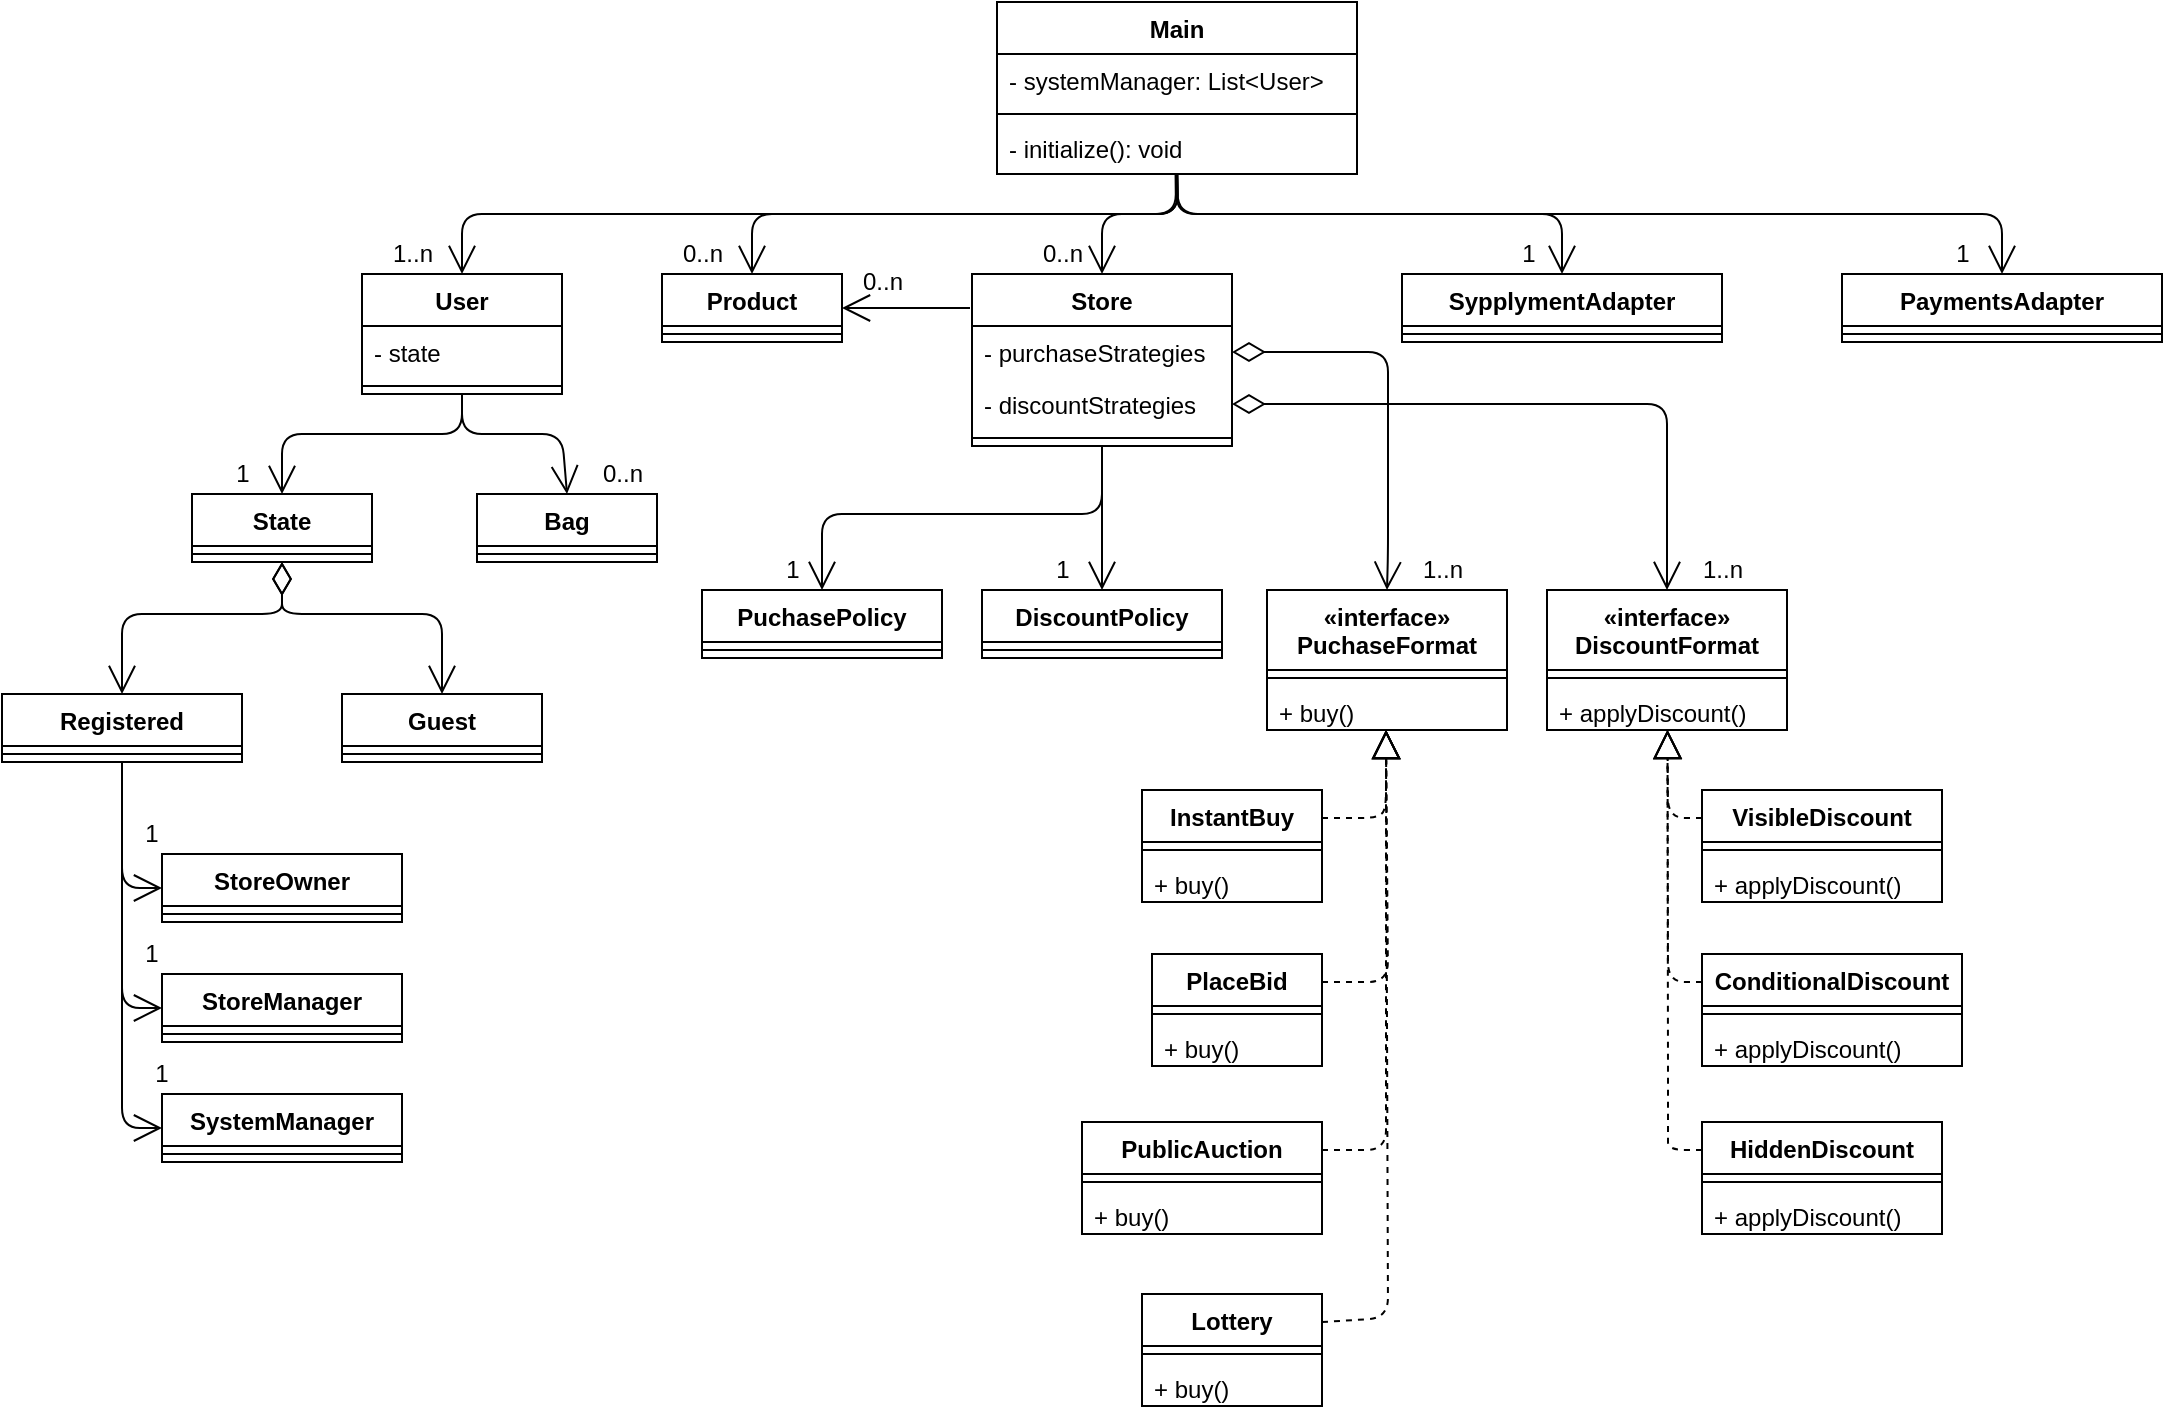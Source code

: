 <mxfile version="14.4.2" type="device"><diagram id="RefZyHLw1zsKc77F1APH" name="Page-1"><mxGraphModel dx="1296" dy="548" grid="1" gridSize="10" guides="1" tooltips="1" connect="1" arrows="1" fold="1" page="1" pageScale="1" pageWidth="850" pageHeight="1100" math="0" shadow="0"><root><mxCell id="0"/><mxCell id="1" parent="0"/><mxCell id="fxyR44luEnfHomacXjEl-21" value="Bag" style="swimlane;fontStyle=1;align=center;verticalAlign=top;childLayout=stackLayout;horizontal=1;startSize=26;horizontalStack=0;resizeParent=1;resizeLast=0;collapsible=1;marginBottom=0;rounded=0;shadow=0;strokeWidth=1;" vertex="1" parent="1"><mxGeometry x="267.5" y="276" width="90" height="34" as="geometry"><mxRectangle x="340" y="380" width="170" height="26" as="alternateBounds"/></mxGeometry></mxCell><mxCell id="fxyR44luEnfHomacXjEl-23" value="" style="line;html=1;strokeWidth=1;align=left;verticalAlign=middle;spacingTop=-1;spacingLeft=3;spacingRight=3;rotatable=0;labelPosition=right;points=[];portConstraint=eastwest;" vertex="1" parent="fxyR44luEnfHomacXjEl-21"><mxGeometry y="26" width="90" height="8" as="geometry"/></mxCell><mxCell id="fxyR44luEnfHomacXjEl-24" value="Main" style="swimlane;fontStyle=1;align=center;verticalAlign=top;childLayout=stackLayout;horizontal=1;startSize=26;horizontalStack=0;resizeParent=1;resizeParentMax=0;resizeLast=0;collapsible=1;marginBottom=0;" vertex="1" parent="1"><mxGeometry x="527.5" y="30" width="180" height="86" as="geometry"/></mxCell><mxCell id="fxyR44luEnfHomacXjEl-25" value="- systemManager: List&lt;User&gt;" style="text;strokeColor=none;fillColor=none;align=left;verticalAlign=top;spacingLeft=4;spacingRight=4;overflow=hidden;rotatable=0;points=[[0,0.5],[1,0.5]];portConstraint=eastwest;" vertex="1" parent="fxyR44luEnfHomacXjEl-24"><mxGeometry y="26" width="180" height="26" as="geometry"/></mxCell><mxCell id="fxyR44luEnfHomacXjEl-26" value="" style="line;strokeWidth=1;fillColor=none;align=left;verticalAlign=middle;spacingTop=-1;spacingLeft=3;spacingRight=3;rotatable=0;labelPosition=right;points=[];portConstraint=eastwest;" vertex="1" parent="fxyR44luEnfHomacXjEl-24"><mxGeometry y="52" width="180" height="8" as="geometry"/></mxCell><mxCell id="fxyR44luEnfHomacXjEl-27" value="- initialize(): void" style="text;strokeColor=none;fillColor=none;align=left;verticalAlign=top;spacingLeft=4;spacingRight=4;overflow=hidden;rotatable=0;points=[[0,0.5],[1,0.5]];portConstraint=eastwest;" vertex="1" parent="fxyR44luEnfHomacXjEl-24"><mxGeometry y="60" width="180" height="26" as="geometry"/></mxCell><mxCell id="fxyR44luEnfHomacXjEl-28" value="SypplymentAdapter" style="swimlane;fontStyle=1;align=center;verticalAlign=top;childLayout=stackLayout;horizontal=1;startSize=26;horizontalStack=0;resizeParent=1;resizeParentMax=0;resizeLast=0;collapsible=1;marginBottom=0;" vertex="1" parent="1"><mxGeometry x="730" y="166" width="160" height="34" as="geometry"/></mxCell><mxCell id="fxyR44luEnfHomacXjEl-29" value="" style="line;strokeWidth=1;fillColor=none;align=left;verticalAlign=middle;spacingTop=-1;spacingLeft=3;spacingRight=3;rotatable=0;labelPosition=right;points=[];portConstraint=eastwest;" vertex="1" parent="fxyR44luEnfHomacXjEl-28"><mxGeometry y="26" width="160" height="8" as="geometry"/></mxCell><mxCell id="fxyR44luEnfHomacXjEl-30" value="PaymentsAdapter" style="swimlane;fontStyle=1;align=center;verticalAlign=top;childLayout=stackLayout;horizontal=1;startSize=26;horizontalStack=0;resizeParent=1;resizeParentMax=0;resizeLast=0;collapsible=1;marginBottom=0;" vertex="1" parent="1"><mxGeometry x="950" y="166" width="160" height="34" as="geometry"/></mxCell><mxCell id="fxyR44luEnfHomacXjEl-31" value="" style="line;strokeWidth=1;fillColor=none;align=left;verticalAlign=middle;spacingTop=-1;spacingLeft=3;spacingRight=3;rotatable=0;labelPosition=right;points=[];portConstraint=eastwest;" vertex="1" parent="fxyR44luEnfHomacXjEl-30"><mxGeometry y="26" width="160" height="8" as="geometry"/></mxCell><mxCell id="fxyR44luEnfHomacXjEl-32" value="" style="endArrow=open;endFill=1;endSize=12;html=1;exitX=0.5;exitY=1;exitDx=0;exitDy=0;entryX=0.5;entryY=0;entryDx=0;entryDy=0;exitPerimeter=0;" edge="1" parent="1" source="fxyR44luEnfHomacXjEl-27" target="fxyR44luEnfHomacXjEl-30"><mxGeometry width="160" relative="1" as="geometry"><mxPoint x="400" y="-54" as="sourcePoint"/><mxPoint x="560" y="-54" as="targetPoint"/><Array as="points"><mxPoint x="618" y="136"/><mxPoint x="740" y="136"/><mxPoint x="1030" y="136"/></Array></mxGeometry></mxCell><mxCell id="fxyR44luEnfHomacXjEl-36" value="" style="endArrow=open;endFill=1;endSize=12;html=1;entryX=0.5;entryY=0;entryDx=0;entryDy=0;exitX=0.501;exitY=1.005;exitDx=0;exitDy=0;exitPerimeter=0;" edge="1" parent="1" source="fxyR44luEnfHomacXjEl-27" target="fxyR44luEnfHomacXjEl-50"><mxGeometry width="160" relative="1" as="geometry"><mxPoint x="320" y="96" as="sourcePoint"/><mxPoint x="130" y="166" as="targetPoint"/><Array as="points"><mxPoint x="618" y="136"/><mxPoint x="430" y="136"/><mxPoint x="260" y="136"/></Array></mxGeometry></mxCell><mxCell id="fxyR44luEnfHomacXjEl-37" value="1..n" style="text;html=1;align=center;verticalAlign=middle;resizable=0;points=[];autosize=1;" vertex="1" parent="1"><mxGeometry x="215" y="146" width="40" height="20" as="geometry"/></mxCell><mxCell id="fxyR44luEnfHomacXjEl-38" value="0..n" style="text;html=1;align=center;verticalAlign=middle;resizable=0;points=[];autosize=1;" vertex="1" parent="1"><mxGeometry x="450" y="160" width="40" height="20" as="geometry"/></mxCell><mxCell id="fxyR44luEnfHomacXjEl-39" value="" style="endArrow=open;endFill=1;endSize=12;html=1;exitX=0.5;exitY=1;exitDx=0;exitDy=0;entryX=0.5;entryY=0;entryDx=0;entryDy=0;" edge="1" parent="1" source="fxyR44luEnfHomacXjEl-50" target="fxyR44luEnfHomacXjEl-21"><mxGeometry width="160" relative="1" as="geometry"><mxPoint x="130" y="206" as="sourcePoint"/><mxPoint x="290" y="306" as="targetPoint"/><Array as="points"><mxPoint x="260" y="246"/><mxPoint x="310" y="246"/></Array></mxGeometry></mxCell><mxCell id="fxyR44luEnfHomacXjEl-42" value="0..n" style="text;html=1;align=center;verticalAlign=middle;resizable=0;points=[];autosize=1;" vertex="1" parent="1"><mxGeometry x="360" y="146" width="40" height="20" as="geometry"/></mxCell><mxCell id="fxyR44luEnfHomacXjEl-43" value="0..n" style="text;html=1;align=center;verticalAlign=middle;resizable=0;points=[];autosize=1;" vertex="1" parent="1"><mxGeometry x="320" y="256" width="40" height="20" as="geometry"/></mxCell><mxCell id="fxyR44luEnfHomacXjEl-45" value="0..n" style="text;html=1;align=center;verticalAlign=middle;resizable=0;points=[];autosize=1;" vertex="1" parent="1"><mxGeometry x="540" y="146" width="40" height="20" as="geometry"/></mxCell><mxCell id="fxyR44luEnfHomacXjEl-50" value="User" style="swimlane;fontStyle=1;align=center;verticalAlign=top;childLayout=stackLayout;horizontal=1;startSize=26;horizontalStack=0;resizeParent=1;resizeParentMax=0;resizeLast=0;collapsible=1;marginBottom=0;" vertex="1" parent="1"><mxGeometry x="210" y="166" width="100" height="60" as="geometry"/></mxCell><mxCell id="fxyR44luEnfHomacXjEl-56" value="- state" style="text;align=left;verticalAlign=top;spacingLeft=4;spacingRight=4;overflow=hidden;rotatable=0;points=[[0,0.5],[1,0.5]];portConstraint=eastwest;" vertex="1" parent="fxyR44luEnfHomacXjEl-50"><mxGeometry y="26" width="100" height="26" as="geometry"/></mxCell><mxCell id="fxyR44luEnfHomacXjEl-51" value="" style="line;strokeWidth=1;fillColor=none;align=left;verticalAlign=middle;spacingTop=-1;spacingLeft=3;spacingRight=3;rotatable=0;labelPosition=right;points=[];portConstraint=eastwest;" vertex="1" parent="fxyR44luEnfHomacXjEl-50"><mxGeometry y="52" width="100" height="8" as="geometry"/></mxCell><mxCell id="fxyR44luEnfHomacXjEl-54" value="Registered" style="swimlane;fontStyle=1;align=center;verticalAlign=top;childLayout=stackLayout;horizontal=1;startSize=26;horizontalStack=0;resizeParent=1;resizeParentMax=0;resizeLast=0;collapsible=1;marginBottom=0;" vertex="1" parent="1"><mxGeometry x="30" y="376" width="120" height="34" as="geometry"/></mxCell><mxCell id="fxyR44luEnfHomacXjEl-55" value="" style="line;strokeWidth=1;fillColor=none;align=left;verticalAlign=middle;spacingTop=-1;spacingLeft=3;spacingRight=3;rotatable=0;labelPosition=right;points=[];portConstraint=eastwest;" vertex="1" parent="fxyR44luEnfHomacXjEl-54"><mxGeometry y="26" width="120" height="8" as="geometry"/></mxCell><mxCell id="fxyR44luEnfHomacXjEl-57" value="State" style="swimlane;fontStyle=1;align=center;verticalAlign=top;childLayout=stackLayout;horizontal=1;startSize=26;horizontalStack=0;resizeParent=1;resizeParentMax=0;resizeLast=0;collapsible=1;marginBottom=0;" vertex="1" parent="1"><mxGeometry x="125" y="276" width="90" height="34" as="geometry"/></mxCell><mxCell id="fxyR44luEnfHomacXjEl-58" value="" style="line;strokeWidth=1;fillColor=none;align=left;verticalAlign=middle;spacingTop=-1;spacingLeft=3;spacingRight=3;rotatable=0;labelPosition=right;points=[];portConstraint=eastwest;" vertex="1" parent="fxyR44luEnfHomacXjEl-57"><mxGeometry y="26" width="90" height="8" as="geometry"/></mxCell><mxCell id="fxyR44luEnfHomacXjEl-59" value="Guest" style="swimlane;fontStyle=1;align=center;verticalAlign=top;childLayout=stackLayout;horizontal=1;startSize=26;horizontalStack=0;resizeParent=1;resizeParentMax=0;resizeLast=0;collapsible=1;marginBottom=0;" vertex="1" parent="1"><mxGeometry x="200" y="376" width="100" height="34" as="geometry"/></mxCell><mxCell id="fxyR44luEnfHomacXjEl-60" value="" style="line;strokeWidth=1;fillColor=none;align=left;verticalAlign=middle;spacingTop=-1;spacingLeft=3;spacingRight=3;rotatable=0;labelPosition=right;points=[];portConstraint=eastwest;" vertex="1" parent="fxyR44luEnfHomacXjEl-59"><mxGeometry y="26" width="100" height="8" as="geometry"/></mxCell><mxCell id="fxyR44luEnfHomacXjEl-61" value="" style="endArrow=open;html=1;endSize=12;startArrow=diamondThin;startSize=14;startFill=0;edgeStyle=orthogonalEdgeStyle;align=left;verticalAlign=bottom;exitX=0.5;exitY=1;exitDx=0;exitDy=0;entryX=0.5;entryY=0;entryDx=0;entryDy=0;" edge="1" parent="1" source="fxyR44luEnfHomacXjEl-57" target="fxyR44luEnfHomacXjEl-59"><mxGeometry x="-0.647" y="-100" relative="1" as="geometry"><mxPoint x="130" y="336" as="sourcePoint"/><mxPoint x="290" y="336" as="targetPoint"/><Array as="points"><mxPoint x="170" y="336"/><mxPoint x="250" y="336"/></Array><mxPoint as="offset"/></mxGeometry></mxCell><mxCell id="fxyR44luEnfHomacXjEl-62" value="" style="endArrow=open;html=1;endSize=12;startArrow=diamondThin;startSize=14;startFill=0;edgeStyle=orthogonalEdgeStyle;align=left;verticalAlign=bottom;exitX=0.5;exitY=1;exitDx=0;exitDy=0;entryX=0.5;entryY=0;entryDx=0;entryDy=0;" edge="1" parent="1" source="fxyR44luEnfHomacXjEl-57" target="fxyR44luEnfHomacXjEl-54"><mxGeometry x="-1" y="3" relative="1" as="geometry"><mxPoint x="-10" y="336" as="sourcePoint"/><mxPoint x="150" y="336" as="targetPoint"/><Array as="points"><mxPoint x="170" y="336"/><mxPoint x="90" y="336"/></Array></mxGeometry></mxCell><mxCell id="fxyR44luEnfHomacXjEl-63" value="StoreOwner" style="swimlane;fontStyle=1;align=center;verticalAlign=top;childLayout=stackLayout;horizontal=1;startSize=26;horizontalStack=0;resizeParent=1;resizeParentMax=0;resizeLast=0;collapsible=1;marginBottom=0;" vertex="1" parent="1"><mxGeometry x="110" y="456" width="120" height="34" as="geometry"/></mxCell><mxCell id="fxyR44luEnfHomacXjEl-64" value="" style="line;strokeWidth=1;fillColor=none;align=left;verticalAlign=middle;spacingTop=-1;spacingLeft=3;spacingRight=3;rotatable=0;labelPosition=right;points=[];portConstraint=eastwest;" vertex="1" parent="fxyR44luEnfHomacXjEl-63"><mxGeometry y="26" width="120" height="8" as="geometry"/></mxCell><mxCell id="fxyR44luEnfHomacXjEl-65" value="StoreManager" style="swimlane;fontStyle=1;align=center;verticalAlign=top;childLayout=stackLayout;horizontal=1;startSize=26;horizontalStack=0;resizeParent=1;resizeParentMax=0;resizeLast=0;collapsible=1;marginBottom=0;" vertex="1" parent="1"><mxGeometry x="110" y="516" width="120" height="34" as="geometry"/></mxCell><mxCell id="fxyR44luEnfHomacXjEl-66" value="" style="line;strokeWidth=1;fillColor=none;align=left;verticalAlign=middle;spacingTop=-1;spacingLeft=3;spacingRight=3;rotatable=0;labelPosition=right;points=[];portConstraint=eastwest;" vertex="1" parent="fxyR44luEnfHomacXjEl-65"><mxGeometry y="26" width="120" height="8" as="geometry"/></mxCell><mxCell id="fxyR44luEnfHomacXjEl-67" value="" style="endArrow=open;endFill=1;endSize=12;html=1;exitX=0.5;exitY=1;exitDx=0;exitDy=0;entryX=0;entryY=0.5;entryDx=0;entryDy=0;" edge="1" parent="1" source="fxyR44luEnfHomacXjEl-54" target="fxyR44luEnfHomacXjEl-63"><mxGeometry width="160" relative="1" as="geometry"><mxPoint x="-60" y="296" as="sourcePoint"/><mxPoint y="306" as="targetPoint"/><Array as="points"><mxPoint x="90" y="473"/></Array></mxGeometry></mxCell><mxCell id="fxyR44luEnfHomacXjEl-68" value="" style="endArrow=open;endFill=1;endSize=12;html=1;exitX=0.5;exitY=1;exitDx=0;exitDy=0;entryX=0;entryY=0.5;entryDx=0;entryDy=0;" edge="1" parent="1" source="fxyR44luEnfHomacXjEl-54" target="fxyR44luEnfHomacXjEl-65"><mxGeometry width="160" relative="1" as="geometry"><mxPoint x="30" y="506" as="sourcePoint"/><mxPoint x="190" y="506" as="targetPoint"/><Array as="points"><mxPoint x="90" y="533"/></Array></mxGeometry></mxCell><mxCell id="fxyR44luEnfHomacXjEl-70" value="1" style="text;html=1;strokeColor=none;fillColor=none;align=center;verticalAlign=middle;whiteSpace=wrap;rounded=0;" vertex="1" parent="1"><mxGeometry x="85" y="436" width="40" height="20" as="geometry"/></mxCell><mxCell id="fxyR44luEnfHomacXjEl-72" value="" style="endArrow=open;endFill=1;endSize=12;html=1;exitX=0.5;exitY=1;exitDx=0;exitDy=0;entryX=0.5;entryY=0;entryDx=0;entryDy=0;" edge="1" parent="1" source="fxyR44luEnfHomacXjEl-50" target="fxyR44luEnfHomacXjEl-57"><mxGeometry width="160" relative="1" as="geometry"><mxPoint x="230" y="206" as="sourcePoint"/><mxPoint x="445" y="236" as="targetPoint"/><Array as="points"><mxPoint x="260" y="246"/><mxPoint x="170" y="246"/></Array></mxGeometry></mxCell><mxCell id="fxyR44luEnfHomacXjEl-73" value="1" style="text;html=1;align=center;verticalAlign=middle;resizable=0;points=[];autosize=1;" vertex="1" parent="1"><mxGeometry x="140" y="256" width="20" height="20" as="geometry"/></mxCell><mxCell id="fxyR44luEnfHomacXjEl-74" value="SystemManager" style="swimlane;fontStyle=1;align=center;verticalAlign=top;childLayout=stackLayout;horizontal=1;startSize=26;horizontalStack=0;resizeParent=1;resizeParentMax=0;resizeLast=0;collapsible=1;marginBottom=0;" vertex="1" parent="1"><mxGeometry x="110" y="576" width="120" height="34" as="geometry"/></mxCell><mxCell id="fxyR44luEnfHomacXjEl-75" value="" style="line;strokeWidth=1;fillColor=none;align=left;verticalAlign=middle;spacingTop=-1;spacingLeft=3;spacingRight=3;rotatable=0;labelPosition=right;points=[];portConstraint=eastwest;" vertex="1" parent="fxyR44luEnfHomacXjEl-74"><mxGeometry y="26" width="120" height="8" as="geometry"/></mxCell><mxCell id="fxyR44luEnfHomacXjEl-76" value="" style="endArrow=open;endFill=1;endSize=12;html=1;entryX=0;entryY=0.5;entryDx=0;entryDy=0;exitX=0.5;exitY=1;exitDx=0;exitDy=0;" edge="1" parent="1" source="fxyR44luEnfHomacXjEl-54" target="fxyR44luEnfHomacXjEl-74"><mxGeometry width="160" relative="1" as="geometry"><mxPoint x="40" y="446" as="sourcePoint"/><mxPoint x="120" y="543" as="targetPoint"/><Array as="points"><mxPoint x="90" y="593"/></Array></mxGeometry></mxCell><mxCell id="fxyR44luEnfHomacXjEl-77" value="1" style="text;html=1;strokeColor=none;fillColor=none;align=center;verticalAlign=middle;whiteSpace=wrap;rounded=0;" vertex="1" parent="1"><mxGeometry x="90" y="556" width="40" height="20" as="geometry"/></mxCell><mxCell id="fxyR44luEnfHomacXjEl-78" value="Store" style="swimlane;fontStyle=1;align=center;verticalAlign=top;childLayout=stackLayout;horizontal=1;startSize=26;horizontalStack=0;resizeParent=1;resizeLast=0;collapsible=1;marginBottom=0;rounded=0;shadow=0;strokeWidth=1;" vertex="1" parent="1"><mxGeometry x="515" y="166" width="130" height="86" as="geometry"><mxRectangle x="340" y="380" width="170" height="26" as="alternateBounds"/></mxGeometry></mxCell><mxCell id="fxyR44luEnfHomacXjEl-94" value="- purchaseStrategies" style="text;align=left;verticalAlign=top;spacingLeft=4;spacingRight=4;overflow=hidden;rotatable=0;points=[[0,0.5],[1,0.5]];portConstraint=eastwest;" vertex="1" parent="fxyR44luEnfHomacXjEl-78"><mxGeometry y="26" width="130" height="26" as="geometry"/></mxCell><mxCell id="fxyR44luEnfHomacXjEl-130" value="- discountStrategies" style="text;align=left;verticalAlign=top;spacingLeft=4;spacingRight=4;overflow=hidden;rotatable=0;points=[[0,0.5],[1,0.5]];portConstraint=eastwest;" vertex="1" parent="fxyR44luEnfHomacXjEl-78"><mxGeometry y="52" width="130" height="26" as="geometry"/></mxCell><mxCell id="fxyR44luEnfHomacXjEl-79" value="" style="line;html=1;strokeWidth=1;align=left;verticalAlign=middle;spacingTop=-1;spacingLeft=3;spacingRight=3;rotatable=0;labelPosition=right;points=[];portConstraint=eastwest;" vertex="1" parent="fxyR44luEnfHomacXjEl-78"><mxGeometry y="78" width="130" height="8" as="geometry"/></mxCell><mxCell id="fxyR44luEnfHomacXjEl-80" value="" style="endArrow=open;endFill=1;endSize=12;html=1;entryX=0.5;entryY=0;entryDx=0;entryDy=0;exitX=0.496;exitY=1.002;exitDx=0;exitDy=0;exitPerimeter=0;" edge="1" parent="1" source="fxyR44luEnfHomacXjEl-27" target="fxyR44luEnfHomacXjEl-83"><mxGeometry width="160" relative="1" as="geometry"><mxPoint x="380" y="9" as="sourcePoint"/><mxPoint x="640" y="396" as="targetPoint"/><Array as="points"><mxPoint x="617" y="136"/><mxPoint x="405" y="136"/></Array></mxGeometry></mxCell><mxCell id="fxyR44luEnfHomacXjEl-83" value="Product" style="swimlane;fontStyle=1;align=center;verticalAlign=top;childLayout=stackLayout;horizontal=1;startSize=26;horizontalStack=0;resizeParent=1;resizeLast=0;collapsible=1;marginBottom=0;rounded=0;shadow=0;strokeWidth=1;" vertex="1" parent="1"><mxGeometry x="360" y="166" width="90" height="34" as="geometry"><mxRectangle x="340" y="380" width="170" height="26" as="alternateBounds"/></mxGeometry></mxCell><mxCell id="fxyR44luEnfHomacXjEl-84" value="" style="line;html=1;strokeWidth=1;align=left;verticalAlign=middle;spacingTop=-1;spacingLeft=3;spacingRight=3;rotatable=0;labelPosition=right;points=[];portConstraint=eastwest;" vertex="1" parent="fxyR44luEnfHomacXjEl-83"><mxGeometry y="26" width="90" height="8" as="geometry"/></mxCell><mxCell id="fxyR44luEnfHomacXjEl-41" value="" style="endArrow=open;endFill=1;endSize=12;html=1;entryX=1;entryY=0.5;entryDx=0;entryDy=0;" edge="1" parent="1" target="fxyR44luEnfHomacXjEl-83"><mxGeometry width="160" relative="1" as="geometry"><mxPoint x="514" y="183" as="sourcePoint"/><mxPoint x="470" y="183" as="targetPoint"/></mxGeometry></mxCell><mxCell id="fxyR44luEnfHomacXjEl-85" value="«interface»&#10;PuchaseFormat" style="swimlane;fontStyle=1;align=center;verticalAlign=top;childLayout=stackLayout;horizontal=1;startSize=40;horizontalStack=0;resizeParent=1;resizeLast=0;collapsible=1;marginBottom=0;rounded=0;shadow=0;strokeWidth=1;" vertex="1" parent="1"><mxGeometry x="662.5" y="324" width="120" height="70" as="geometry"><mxRectangle x="340" y="380" width="170" height="26" as="alternateBounds"/></mxGeometry></mxCell><mxCell id="fxyR44luEnfHomacXjEl-86" value="" style="line;html=1;strokeWidth=1;align=left;verticalAlign=middle;spacingTop=-1;spacingLeft=3;spacingRight=3;rotatable=0;labelPosition=right;points=[];portConstraint=eastwest;" vertex="1" parent="fxyR44luEnfHomacXjEl-85"><mxGeometry y="40" width="120" height="8" as="geometry"/></mxCell><mxCell id="fxyR44luEnfHomacXjEl-104" value="+ buy()" style="text;align=left;verticalAlign=top;spacingLeft=4;spacingRight=4;overflow=hidden;rotatable=0;points=[[0,0.5],[1,0.5]];portConstraint=eastwest;" vertex="1" parent="fxyR44luEnfHomacXjEl-85"><mxGeometry y="48" width="120" height="22" as="geometry"/></mxCell><mxCell id="fxyR44luEnfHomacXjEl-87" value="PuchasePolicy" style="swimlane;fontStyle=1;align=center;verticalAlign=top;childLayout=stackLayout;horizontal=1;startSize=26;horizontalStack=0;resizeParent=1;resizeLast=0;collapsible=1;marginBottom=0;rounded=0;shadow=0;strokeWidth=1;" vertex="1" parent="1"><mxGeometry x="380" y="324" width="120" height="34" as="geometry"><mxRectangle x="340" y="380" width="170" height="26" as="alternateBounds"/></mxGeometry></mxCell><mxCell id="fxyR44luEnfHomacXjEl-88" value="" style="line;html=1;strokeWidth=1;align=left;verticalAlign=middle;spacingTop=-1;spacingLeft=3;spacingRight=3;rotatable=0;labelPosition=right;points=[];portConstraint=eastwest;" vertex="1" parent="fxyR44luEnfHomacXjEl-87"><mxGeometry y="26" width="120" height="8" as="geometry"/></mxCell><mxCell id="fxyR44luEnfHomacXjEl-89" value="DiscountPolicy" style="swimlane;fontStyle=1;align=center;verticalAlign=top;childLayout=stackLayout;horizontal=1;startSize=26;horizontalStack=0;resizeParent=1;resizeLast=0;collapsible=1;marginBottom=0;rounded=0;shadow=0;strokeWidth=1;" vertex="1" parent="1"><mxGeometry x="520" y="324" width="120" height="34" as="geometry"><mxRectangle x="340" y="380" width="170" height="26" as="alternateBounds"/></mxGeometry></mxCell><mxCell id="fxyR44luEnfHomacXjEl-90" value="" style="line;html=1;strokeWidth=1;align=left;verticalAlign=middle;spacingTop=-1;spacingLeft=3;spacingRight=3;rotatable=0;labelPosition=right;points=[];portConstraint=eastwest;" vertex="1" parent="fxyR44luEnfHomacXjEl-89"><mxGeometry y="26" width="120" height="8" as="geometry"/></mxCell><mxCell id="fxyR44luEnfHomacXjEl-91" value="«interface»&#10;DiscountFormat" style="swimlane;fontStyle=1;align=center;verticalAlign=top;childLayout=stackLayout;horizontal=1;startSize=40;horizontalStack=0;resizeParent=1;resizeLast=0;collapsible=1;marginBottom=0;rounded=0;shadow=0;strokeWidth=1;" vertex="1" parent="1"><mxGeometry x="802.5" y="324" width="120" height="70" as="geometry"><mxRectangle x="340" y="380" width="170" height="26" as="alternateBounds"/></mxGeometry></mxCell><mxCell id="fxyR44luEnfHomacXjEl-92" value="" style="line;html=1;strokeWidth=1;align=left;verticalAlign=middle;spacingTop=-1;spacingLeft=3;spacingRight=3;rotatable=0;labelPosition=right;points=[];portConstraint=eastwest;" vertex="1" parent="fxyR44luEnfHomacXjEl-91"><mxGeometry y="40" width="120" height="8" as="geometry"/></mxCell><mxCell id="fxyR44luEnfHomacXjEl-109" value="+ applyDiscount()" style="text;align=left;verticalAlign=top;spacingLeft=4;spacingRight=4;overflow=hidden;rotatable=0;points=[[0,0.5],[1,0.5]];portConstraint=eastwest;" vertex="1" parent="fxyR44luEnfHomacXjEl-91"><mxGeometry y="48" width="120" height="22" as="geometry"/></mxCell><mxCell id="fxyR44luEnfHomacXjEl-96" value="PublicAuction" style="swimlane;fontStyle=1;align=center;verticalAlign=top;childLayout=stackLayout;horizontal=1;startSize=26;horizontalStack=0;resizeParent=1;resizeLast=0;collapsible=1;marginBottom=0;rounded=0;shadow=0;strokeWidth=1;" vertex="1" parent="1"><mxGeometry x="570" y="590" width="120" height="56" as="geometry"><mxRectangle x="340" y="380" width="170" height="26" as="alternateBounds"/></mxGeometry></mxCell><mxCell id="fxyR44luEnfHomacXjEl-97" value="" style="line;html=1;strokeWidth=1;align=left;verticalAlign=middle;spacingTop=-1;spacingLeft=3;spacingRight=3;rotatable=0;labelPosition=right;points=[];portConstraint=eastwest;" vertex="1" parent="fxyR44luEnfHomacXjEl-96"><mxGeometry y="26" width="120" height="8" as="geometry"/></mxCell><mxCell id="fxyR44luEnfHomacXjEl-123" value="+ buy()" style="text;align=left;verticalAlign=top;spacingLeft=4;spacingRight=4;overflow=hidden;rotatable=0;points=[[0,0.5],[1,0.5]];portConstraint=eastwest;" vertex="1" parent="fxyR44luEnfHomacXjEl-96"><mxGeometry y="34" width="120" height="22" as="geometry"/></mxCell><mxCell id="fxyR44luEnfHomacXjEl-98" value="PlaceBid" style="swimlane;fontStyle=1;align=center;verticalAlign=top;childLayout=stackLayout;horizontal=1;startSize=26;horizontalStack=0;resizeParent=1;resizeLast=0;collapsible=1;marginBottom=0;rounded=0;shadow=0;strokeWidth=1;" vertex="1" parent="1"><mxGeometry x="605" y="506" width="85" height="56" as="geometry"><mxRectangle x="340" y="380" width="170" height="26" as="alternateBounds"/></mxGeometry></mxCell><mxCell id="fxyR44luEnfHomacXjEl-99" value="" style="line;html=1;strokeWidth=1;align=left;verticalAlign=middle;spacingTop=-1;spacingLeft=3;spacingRight=3;rotatable=0;labelPosition=right;points=[];portConstraint=eastwest;" vertex="1" parent="fxyR44luEnfHomacXjEl-98"><mxGeometry y="26" width="85" height="8" as="geometry"/></mxCell><mxCell id="fxyR44luEnfHomacXjEl-124" value="+ buy()" style="text;align=left;verticalAlign=top;spacingLeft=4;spacingRight=4;overflow=hidden;rotatable=0;points=[[0,0.5],[1,0.5]];portConstraint=eastwest;" vertex="1" parent="fxyR44luEnfHomacXjEl-98"><mxGeometry y="34" width="85" height="22" as="geometry"/></mxCell><mxCell id="fxyR44luEnfHomacXjEl-100" value="InstantBuy" style="swimlane;fontStyle=1;align=center;verticalAlign=top;childLayout=stackLayout;horizontal=1;startSize=26;horizontalStack=0;resizeParent=1;resizeLast=0;collapsible=1;marginBottom=0;rounded=0;shadow=0;strokeWidth=1;" vertex="1" parent="1"><mxGeometry x="600" y="424" width="90" height="56" as="geometry"><mxRectangle x="340" y="380" width="170" height="26" as="alternateBounds"/></mxGeometry></mxCell><mxCell id="fxyR44luEnfHomacXjEl-101" value="" style="line;html=1;strokeWidth=1;align=left;verticalAlign=middle;spacingTop=-1;spacingLeft=3;spacingRight=3;rotatable=0;labelPosition=right;points=[];portConstraint=eastwest;" vertex="1" parent="fxyR44luEnfHomacXjEl-100"><mxGeometry y="26" width="90" height="8" as="geometry"/></mxCell><mxCell id="fxyR44luEnfHomacXjEl-126" value="+ buy()" style="text;align=left;verticalAlign=top;spacingLeft=4;spacingRight=4;overflow=hidden;rotatable=0;points=[[0,0.5],[1,0.5]];portConstraint=eastwest;" vertex="1" parent="fxyR44luEnfHomacXjEl-100"><mxGeometry y="34" width="90" height="22" as="geometry"/></mxCell><mxCell id="fxyR44luEnfHomacXjEl-102" value="Lottery" style="swimlane;fontStyle=1;align=center;verticalAlign=top;childLayout=stackLayout;horizontal=1;startSize=26;horizontalStack=0;resizeParent=1;resizeLast=0;collapsible=1;marginBottom=0;rounded=0;shadow=0;strokeWidth=1;" vertex="1" parent="1"><mxGeometry x="600" y="676" width="90" height="56" as="geometry"><mxRectangle x="340" y="380" width="170" height="26" as="alternateBounds"/></mxGeometry></mxCell><mxCell id="fxyR44luEnfHomacXjEl-103" value="" style="line;html=1;strokeWidth=1;align=left;verticalAlign=middle;spacingTop=-1;spacingLeft=3;spacingRight=3;rotatable=0;labelPosition=right;points=[];portConstraint=eastwest;" vertex="1" parent="fxyR44luEnfHomacXjEl-102"><mxGeometry y="26" width="90" height="8" as="geometry"/></mxCell><mxCell id="fxyR44luEnfHomacXjEl-125" value="+ buy()" style="text;align=left;verticalAlign=top;spacingLeft=4;spacingRight=4;overflow=hidden;rotatable=0;points=[[0,0.5],[1,0.5]];portConstraint=eastwest;" vertex="1" parent="fxyR44luEnfHomacXjEl-102"><mxGeometry y="34" width="90" height="22" as="geometry"/></mxCell><mxCell id="fxyR44luEnfHomacXjEl-108" value="" style="endArrow=open;endFill=1;endSize=12;html=1;entryX=0.5;entryY=0;entryDx=0;entryDy=0;exitX=0.5;exitY=1;exitDx=0;exitDy=0;" edge="1" parent="1" source="fxyR44luEnfHomacXjEl-78" target="fxyR44luEnfHomacXjEl-87"><mxGeometry width="160" relative="1" as="geometry"><mxPoint x="598" y="252" as="sourcePoint"/><mxPoint x="652.5" y="402.0" as="targetPoint"/><Array as="points"><mxPoint x="580" y="286"/><mxPoint x="440" y="286"/></Array></mxGeometry></mxCell><mxCell id="fxyR44luEnfHomacXjEl-110" value="VisibleDiscount" style="swimlane;fontStyle=1;align=center;verticalAlign=top;childLayout=stackLayout;horizontal=1;startSize=26;horizontalStack=0;resizeParent=1;resizeLast=0;collapsible=1;marginBottom=0;rounded=0;shadow=0;strokeWidth=1;" vertex="1" parent="1"><mxGeometry x="880" y="424" width="120" height="56" as="geometry"><mxRectangle x="340" y="380" width="170" height="26" as="alternateBounds"/></mxGeometry></mxCell><mxCell id="fxyR44luEnfHomacXjEl-111" value="" style="line;html=1;strokeWidth=1;align=left;verticalAlign=middle;spacingTop=-1;spacingLeft=3;spacingRight=3;rotatable=0;labelPosition=right;points=[];portConstraint=eastwest;" vertex="1" parent="fxyR44luEnfHomacXjEl-110"><mxGeometry y="26" width="120" height="8" as="geometry"/></mxCell><mxCell id="fxyR44luEnfHomacXjEl-138" value="+ applyDiscount()" style="text;align=left;verticalAlign=top;spacingLeft=4;spacingRight=4;overflow=hidden;rotatable=0;points=[[0,0.5],[1,0.5]];portConstraint=eastwest;" vertex="1" parent="fxyR44luEnfHomacXjEl-110"><mxGeometry y="34" width="120" height="22" as="geometry"/></mxCell><mxCell id="fxyR44luEnfHomacXjEl-112" value="ConditionalDiscount" style="swimlane;fontStyle=1;align=center;verticalAlign=top;childLayout=stackLayout;horizontal=1;startSize=26;horizontalStack=0;resizeParent=1;resizeLast=0;collapsible=1;marginBottom=0;rounded=0;shadow=0;strokeWidth=1;" vertex="1" parent="1"><mxGeometry x="880" y="506" width="130" height="56" as="geometry"><mxRectangle x="340" y="380" width="170" height="26" as="alternateBounds"/></mxGeometry></mxCell><mxCell id="fxyR44luEnfHomacXjEl-113" value="" style="line;html=1;strokeWidth=1;align=left;verticalAlign=middle;spacingTop=-1;spacingLeft=3;spacingRight=3;rotatable=0;labelPosition=right;points=[];portConstraint=eastwest;" vertex="1" parent="fxyR44luEnfHomacXjEl-112"><mxGeometry y="26" width="130" height="8" as="geometry"/></mxCell><mxCell id="fxyR44luEnfHomacXjEl-139" value="+ applyDiscount()" style="text;align=left;verticalAlign=top;spacingLeft=4;spacingRight=4;overflow=hidden;rotatable=0;points=[[0,0.5],[1,0.5]];portConstraint=eastwest;" vertex="1" parent="fxyR44luEnfHomacXjEl-112"><mxGeometry y="34" width="130" height="22" as="geometry"/></mxCell><mxCell id="fxyR44luEnfHomacXjEl-114" value="HiddenDiscount" style="swimlane;fontStyle=1;align=center;verticalAlign=top;childLayout=stackLayout;horizontal=1;startSize=26;horizontalStack=0;resizeParent=1;resizeLast=0;collapsible=1;marginBottom=0;rounded=0;shadow=0;strokeWidth=1;" vertex="1" parent="1"><mxGeometry x="880" y="590" width="120" height="56" as="geometry"><mxRectangle x="340" y="380" width="170" height="26" as="alternateBounds"/></mxGeometry></mxCell><mxCell id="fxyR44luEnfHomacXjEl-115" value="" style="line;html=1;strokeWidth=1;align=left;verticalAlign=middle;spacingTop=-1;spacingLeft=3;spacingRight=3;rotatable=0;labelPosition=right;points=[];portConstraint=eastwest;" vertex="1" parent="fxyR44luEnfHomacXjEl-114"><mxGeometry y="26" width="120" height="8" as="geometry"/></mxCell><mxCell id="fxyR44luEnfHomacXjEl-140" value="+ applyDiscount()" style="text;align=left;verticalAlign=top;spacingLeft=4;spacingRight=4;overflow=hidden;rotatable=0;points=[[0,0.5],[1,0.5]];portConstraint=eastwest;" vertex="1" parent="fxyR44luEnfHomacXjEl-114"><mxGeometry y="34" width="120" height="22" as="geometry"/></mxCell><mxCell id="fxyR44luEnfHomacXjEl-121" value="" style="endArrow=open;endFill=1;endSize=12;html=1;exitX=0.5;exitY=1;exitDx=0;exitDy=0;entryX=0.5;entryY=0;entryDx=0;entryDy=0;" edge="1" parent="1" source="fxyR44luEnfHomacXjEl-78" target="fxyR44luEnfHomacXjEl-89"><mxGeometry width="160" relative="1" as="geometry"><mxPoint x="652.5" y="372.0" as="sourcePoint"/><mxPoint x="782.5" y="622.0" as="targetPoint"/><Array as="points"/></mxGeometry></mxCell><mxCell id="fxyR44luEnfHomacXjEl-129" value="" style="endArrow=open;html=1;endSize=12;startArrow=diamondThin;startSize=14;startFill=0;edgeStyle=orthogonalEdgeStyle;align=left;verticalAlign=bottom;entryX=0.5;entryY=0;entryDx=0;entryDy=0;exitX=1;exitY=0.5;exitDx=0;exitDy=0;" edge="1" parent="1" source="fxyR44luEnfHomacXjEl-94" target="fxyR44luEnfHomacXjEl-85"><mxGeometry x="-0.647" y="-100" relative="1" as="geometry"><mxPoint x="600" y="256" as="sourcePoint"/><mxPoint x="260" y="386" as="targetPoint"/><Array as="points"><mxPoint x="723" y="205"/><mxPoint x="723" y="306"/></Array><mxPoint as="offset"/></mxGeometry></mxCell><mxCell id="fxyR44luEnfHomacXjEl-133" value="" style="endArrow=open;html=1;endSize=12;startArrow=diamondThin;startSize=14;startFill=0;edgeStyle=orthogonalEdgeStyle;align=left;verticalAlign=bottom;entryX=0.5;entryY=0;entryDx=0;entryDy=0;exitX=1;exitY=0.5;exitDx=0;exitDy=0;" edge="1" parent="1" source="fxyR44luEnfHomacXjEl-130" target="fxyR44luEnfHomacXjEl-91"><mxGeometry x="-0.647" y="-100" relative="1" as="geometry"><mxPoint x="672.5" y="215" as="sourcePoint"/><mxPoint x="590" y="350" as="targetPoint"/><Array as="points"><mxPoint x="862" y="231"/></Array><mxPoint as="offset"/></mxGeometry></mxCell><mxCell id="fxyR44luEnfHomacXjEl-135" value="" style="endArrow=block;dashed=1;endFill=0;endSize=12;html=1;entryX=0.502;entryY=0.996;entryDx=0;entryDy=0;entryPerimeter=0;exitX=0;exitY=0.25;exitDx=0;exitDy=0;" edge="1" parent="1" source="fxyR44luEnfHomacXjEl-110" target="fxyR44luEnfHomacXjEl-109"><mxGeometry width="160" relative="1" as="geometry"><mxPoint x="740" y="516" as="sourcePoint"/><mxPoint x="900" y="516" as="targetPoint"/><Array as="points"><mxPoint x="863" y="438"/></Array></mxGeometry></mxCell><mxCell id="fxyR44luEnfHomacXjEl-136" value="" style="endArrow=block;dashed=1;endFill=0;endSize=12;html=1;entryX=0.502;entryY=0.996;entryDx=0;entryDy=0;entryPerimeter=0;exitX=0;exitY=0.25;exitDx=0;exitDy=0;" edge="1" parent="1" source="fxyR44luEnfHomacXjEl-112" target="fxyR44luEnfHomacXjEl-109"><mxGeometry width="160" relative="1" as="geometry"><mxPoint x="890" y="464.5" as="sourcePoint"/><mxPoint x="872.74" y="403.912" as="targetPoint"/><Array as="points"><mxPoint x="863" y="520"/></Array></mxGeometry></mxCell><mxCell id="fxyR44luEnfHomacXjEl-137" value="" style="endArrow=block;dashed=1;endFill=0;endSize=12;html=1;entryX=0.502;entryY=1.004;entryDx=0;entryDy=0;entryPerimeter=0;exitX=0;exitY=0.25;exitDx=0;exitDy=0;" edge="1" parent="1" source="fxyR44luEnfHomacXjEl-114" target="fxyR44luEnfHomacXjEl-109"><mxGeometry width="160" relative="1" as="geometry"><mxPoint x="890" y="520.5" as="sourcePoint"/><mxPoint x="872.74" y="403.912" as="targetPoint"/><Array as="points"><mxPoint x="863" y="604"/><mxPoint x="863" y="596"/><mxPoint x="863" y="565"/></Array></mxGeometry></mxCell><mxCell id="fxyR44luEnfHomacXjEl-141" value="" style="endArrow=block;dashed=1;endFill=0;endSize=12;html=1;entryX=0.497;entryY=1.002;entryDx=0;entryDy=0;entryPerimeter=0;exitX=1;exitY=0.25;exitDx=0;exitDy=0;" edge="1" parent="1" source="fxyR44luEnfHomacXjEl-100" target="fxyR44luEnfHomacXjEl-104"><mxGeometry width="160" relative="1" as="geometry"><mxPoint x="890.0" y="614.0" as="sourcePoint"/><mxPoint x="872.74" y="404.088" as="targetPoint"/><Array as="points"><mxPoint x="720" y="438"/><mxPoint x="722" y="430"/></Array></mxGeometry></mxCell><mxCell id="fxyR44luEnfHomacXjEl-142" value="" style="endArrow=block;dashed=1;endFill=0;endSize=12;html=1;exitX=1;exitY=0.25;exitDx=0;exitDy=0;entryX=0.496;entryY=1;entryDx=0;entryDy=0;entryPerimeter=0;" edge="1" parent="1" source="fxyR44luEnfHomacXjEl-102" target="fxyR44luEnfHomacXjEl-104"><mxGeometry width="160" relative="1" as="geometry"><mxPoint x="700" y="687.96" as="sourcePoint"/><mxPoint x="760" y="406" as="targetPoint"/><Array as="points"><mxPoint x="723" y="688"/></Array></mxGeometry></mxCell><mxCell id="fxyR44luEnfHomacXjEl-143" value="" style="endArrow=block;dashed=1;endFill=0;endSize=12;html=1;exitX=1;exitY=0.25;exitDx=0;exitDy=0;entryX=0.496;entryY=1.002;entryDx=0;entryDy=0;entryPerimeter=0;" edge="1" parent="1" source="fxyR44luEnfHomacXjEl-96" target="fxyR44luEnfHomacXjEl-104"><mxGeometry width="160" relative="1" as="geometry"><mxPoint x="710" y="458.0" as="sourcePoint"/><mxPoint x="750" y="406" as="targetPoint"/><Array as="points"><mxPoint x="722" y="604"/><mxPoint x="722" y="466"/><mxPoint x="722" y="458"/></Array></mxGeometry></mxCell><mxCell id="fxyR44luEnfHomacXjEl-144" value="" style="endArrow=block;dashed=1;endFill=0;endSize=12;html=1;exitX=1;exitY=0.25;exitDx=0;exitDy=0;entryX=0.496;entryY=0.997;entryDx=0;entryDy=0;entryPerimeter=0;" edge="1" parent="1" source="fxyR44luEnfHomacXjEl-98" target="fxyR44luEnfHomacXjEl-104"><mxGeometry width="160" relative="1" as="geometry"><mxPoint x="720" y="468.0" as="sourcePoint"/><mxPoint x="740" y="406" as="targetPoint"/><Array as="points"><mxPoint x="723" y="520"/></Array></mxGeometry></mxCell><mxCell id="fxyR44luEnfHomacXjEl-145" value="" style="endArrow=open;endFill=1;endSize=12;html=1;entryX=0.5;entryY=0;entryDx=0;entryDy=0;exitX=0.499;exitY=1.004;exitDx=0;exitDy=0;exitPerimeter=0;" edge="1" parent="1" source="fxyR44luEnfHomacXjEl-27" target="fxyR44luEnfHomacXjEl-28"><mxGeometry width="160" relative="1" as="geometry"><mxPoint x="620" y="116" as="sourcePoint"/><mxPoint x="1140" y="6" as="targetPoint"/><Array as="points"><mxPoint x="617" y="136"/><mxPoint x="810" y="136"/></Array></mxGeometry></mxCell><mxCell id="fxyR44luEnfHomacXjEl-146" value="" style="endArrow=open;endFill=1;endSize=12;html=1;exitX=0.501;exitY=1.004;exitDx=0;exitDy=0;exitPerimeter=0;entryX=0.5;entryY=0;entryDx=0;entryDy=0;" edge="1" parent="1" source="fxyR44luEnfHomacXjEl-27" target="fxyR44luEnfHomacXjEl-78"><mxGeometry width="160" relative="1" as="geometry"><mxPoint x="627.32" y="126.104" as="sourcePoint"/><mxPoint x="610" y="156" as="targetPoint"/><Array as="points"><mxPoint x="618" y="136"/><mxPoint x="580" y="136"/></Array></mxGeometry></mxCell><mxCell id="fxyR44luEnfHomacXjEl-148" value="1" style="text;html=1;align=center;verticalAlign=middle;resizable=0;points=[];autosize=1;" vertex="1" parent="1"><mxGeometry x="782.5" y="146" width="20" height="20" as="geometry"/></mxCell><mxCell id="fxyR44luEnfHomacXjEl-149" value="1" style="text;html=1;align=center;verticalAlign=middle;resizable=0;points=[];autosize=1;" vertex="1" parent="1"><mxGeometry x="1000" y="146" width="20" height="20" as="geometry"/></mxCell><mxCell id="fxyR44luEnfHomacXjEl-150" value="1..n" style="text;html=1;align=center;verticalAlign=middle;resizable=0;points=[];autosize=1;" vertex="1" parent="1"><mxGeometry x="730" y="304" width="40" height="20" as="geometry"/></mxCell><mxCell id="fxyR44luEnfHomacXjEl-151" value="1..n" style="text;html=1;align=center;verticalAlign=middle;resizable=0;points=[];autosize=1;" vertex="1" parent="1"><mxGeometry x="870" y="304" width="40" height="20" as="geometry"/></mxCell><mxCell id="fxyR44luEnfHomacXjEl-152" value="1" style="text;html=1;align=center;verticalAlign=middle;resizable=0;points=[];autosize=1;" vertex="1" parent="1"><mxGeometry x="415" y="304" width="20" height="20" as="geometry"/></mxCell><mxCell id="fxyR44luEnfHomacXjEl-153" value="1" style="text;html=1;align=center;verticalAlign=middle;resizable=0;points=[];autosize=1;" vertex="1" parent="1"><mxGeometry x="550" y="304" width="20" height="20" as="geometry"/></mxCell><mxCell id="fxyR44luEnfHomacXjEl-154" value="1" style="text;html=1;strokeColor=none;fillColor=none;align=center;verticalAlign=middle;whiteSpace=wrap;rounded=0;" vertex="1" parent="1"><mxGeometry x="85" y="496" width="40" height="20" as="geometry"/></mxCell></root></mxGraphModel></diagram></mxfile>
